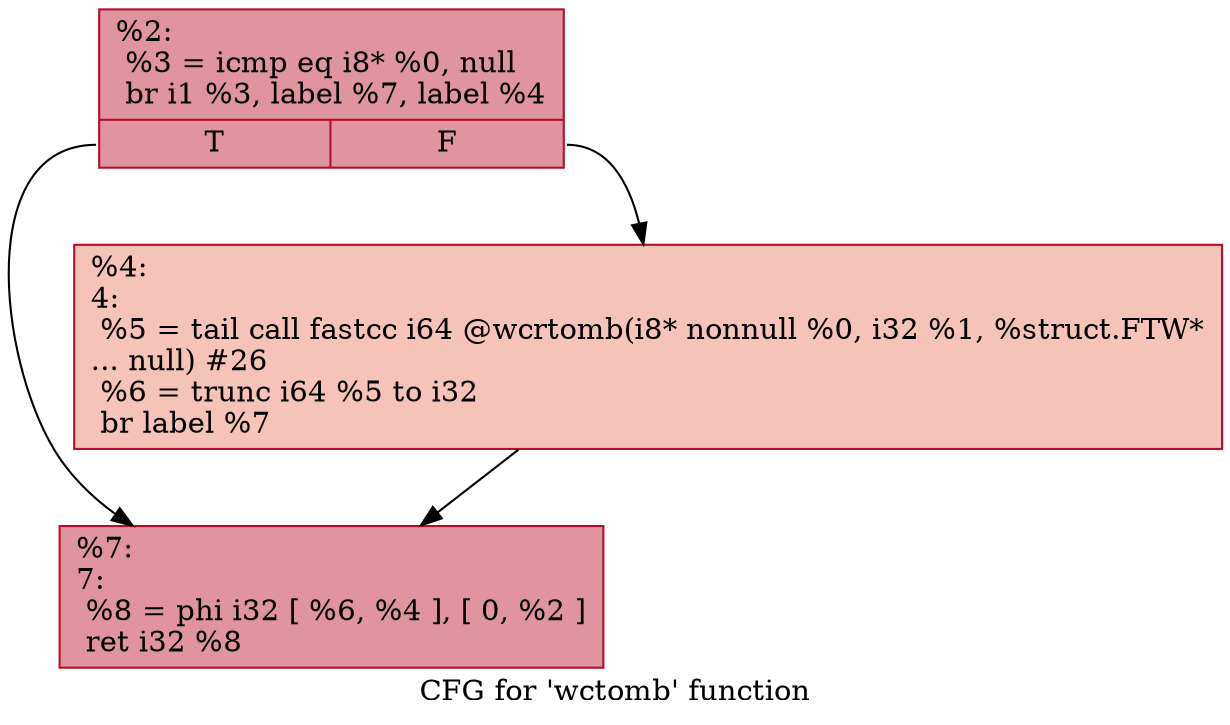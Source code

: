 digraph "CFG for 'wctomb' function" {
	label="CFG for 'wctomb' function";

	Node0x25420d0 [shape=record,color="#b70d28ff", style=filled, fillcolor="#b70d2870",label="{%2:\l  %3 = icmp eq i8* %0, null\l  br i1 %3, label %7, label %4\l|{<s0>T|<s1>F}}"];
	Node0x25420d0:s0 -> Node0x2542170;
	Node0x25420d0:s1 -> Node0x2542120;
	Node0x2542120 [shape=record,color="#b70d28ff", style=filled, fillcolor="#e8765c70",label="{%4:\l4:                                                \l  %5 = tail call fastcc i64 @wcrtomb(i8* nonnull %0, i32 %1, %struct.FTW*\l... null) #26\l  %6 = trunc i64 %5 to i32\l  br label %7\l}"];
	Node0x2542120 -> Node0x2542170;
	Node0x2542170 [shape=record,color="#b70d28ff", style=filled, fillcolor="#b70d2870",label="{%7:\l7:                                                \l  %8 = phi i32 [ %6, %4 ], [ 0, %2 ]\l  ret i32 %8\l}"];
}
